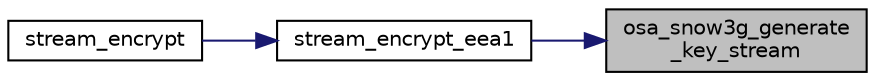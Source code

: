 digraph "osa_snow3g_generate_key_stream"
{
 // LATEX_PDF_SIZE
  edge [fontname="Helvetica",fontsize="10",labelfontname="Helvetica",labelfontsize="10"];
  node [fontname="Helvetica",fontsize="10",shape=record];
  rankdir="RL";
  Node1 [label="osa_snow3g_generate\l_key_stream",height=0.2,width=0.4,color="black", fillcolor="grey75", style="filled", fontcolor="black",tooltip=" "];
  Node1 -> Node2 [dir="back",color="midnightblue",fontsize="10",style="solid",fontname="Helvetica"];
  Node2 [label="stream_encrypt_eea1",height=0.2,width=0.4,color="black", fillcolor="white", style="filled",URL="$osa__stream__eea_8c.html#ad1aedad66fa04a02978158156bd3620a",tooltip=" "];
  Node2 -> Node3 [dir="back",color="midnightblue",fontsize="10",style="solid",fontname="Helvetica"];
  Node3 [label="stream_encrypt",height=0.2,width=0.4,color="black", fillcolor="white", style="filled",URL="$osa__stream__eea_8c.html#acf80289e97a7380fadeccee4ac3c12b1",tooltip="Encrypt/Decrypt a block of data based on the provided algorithm."];
}
